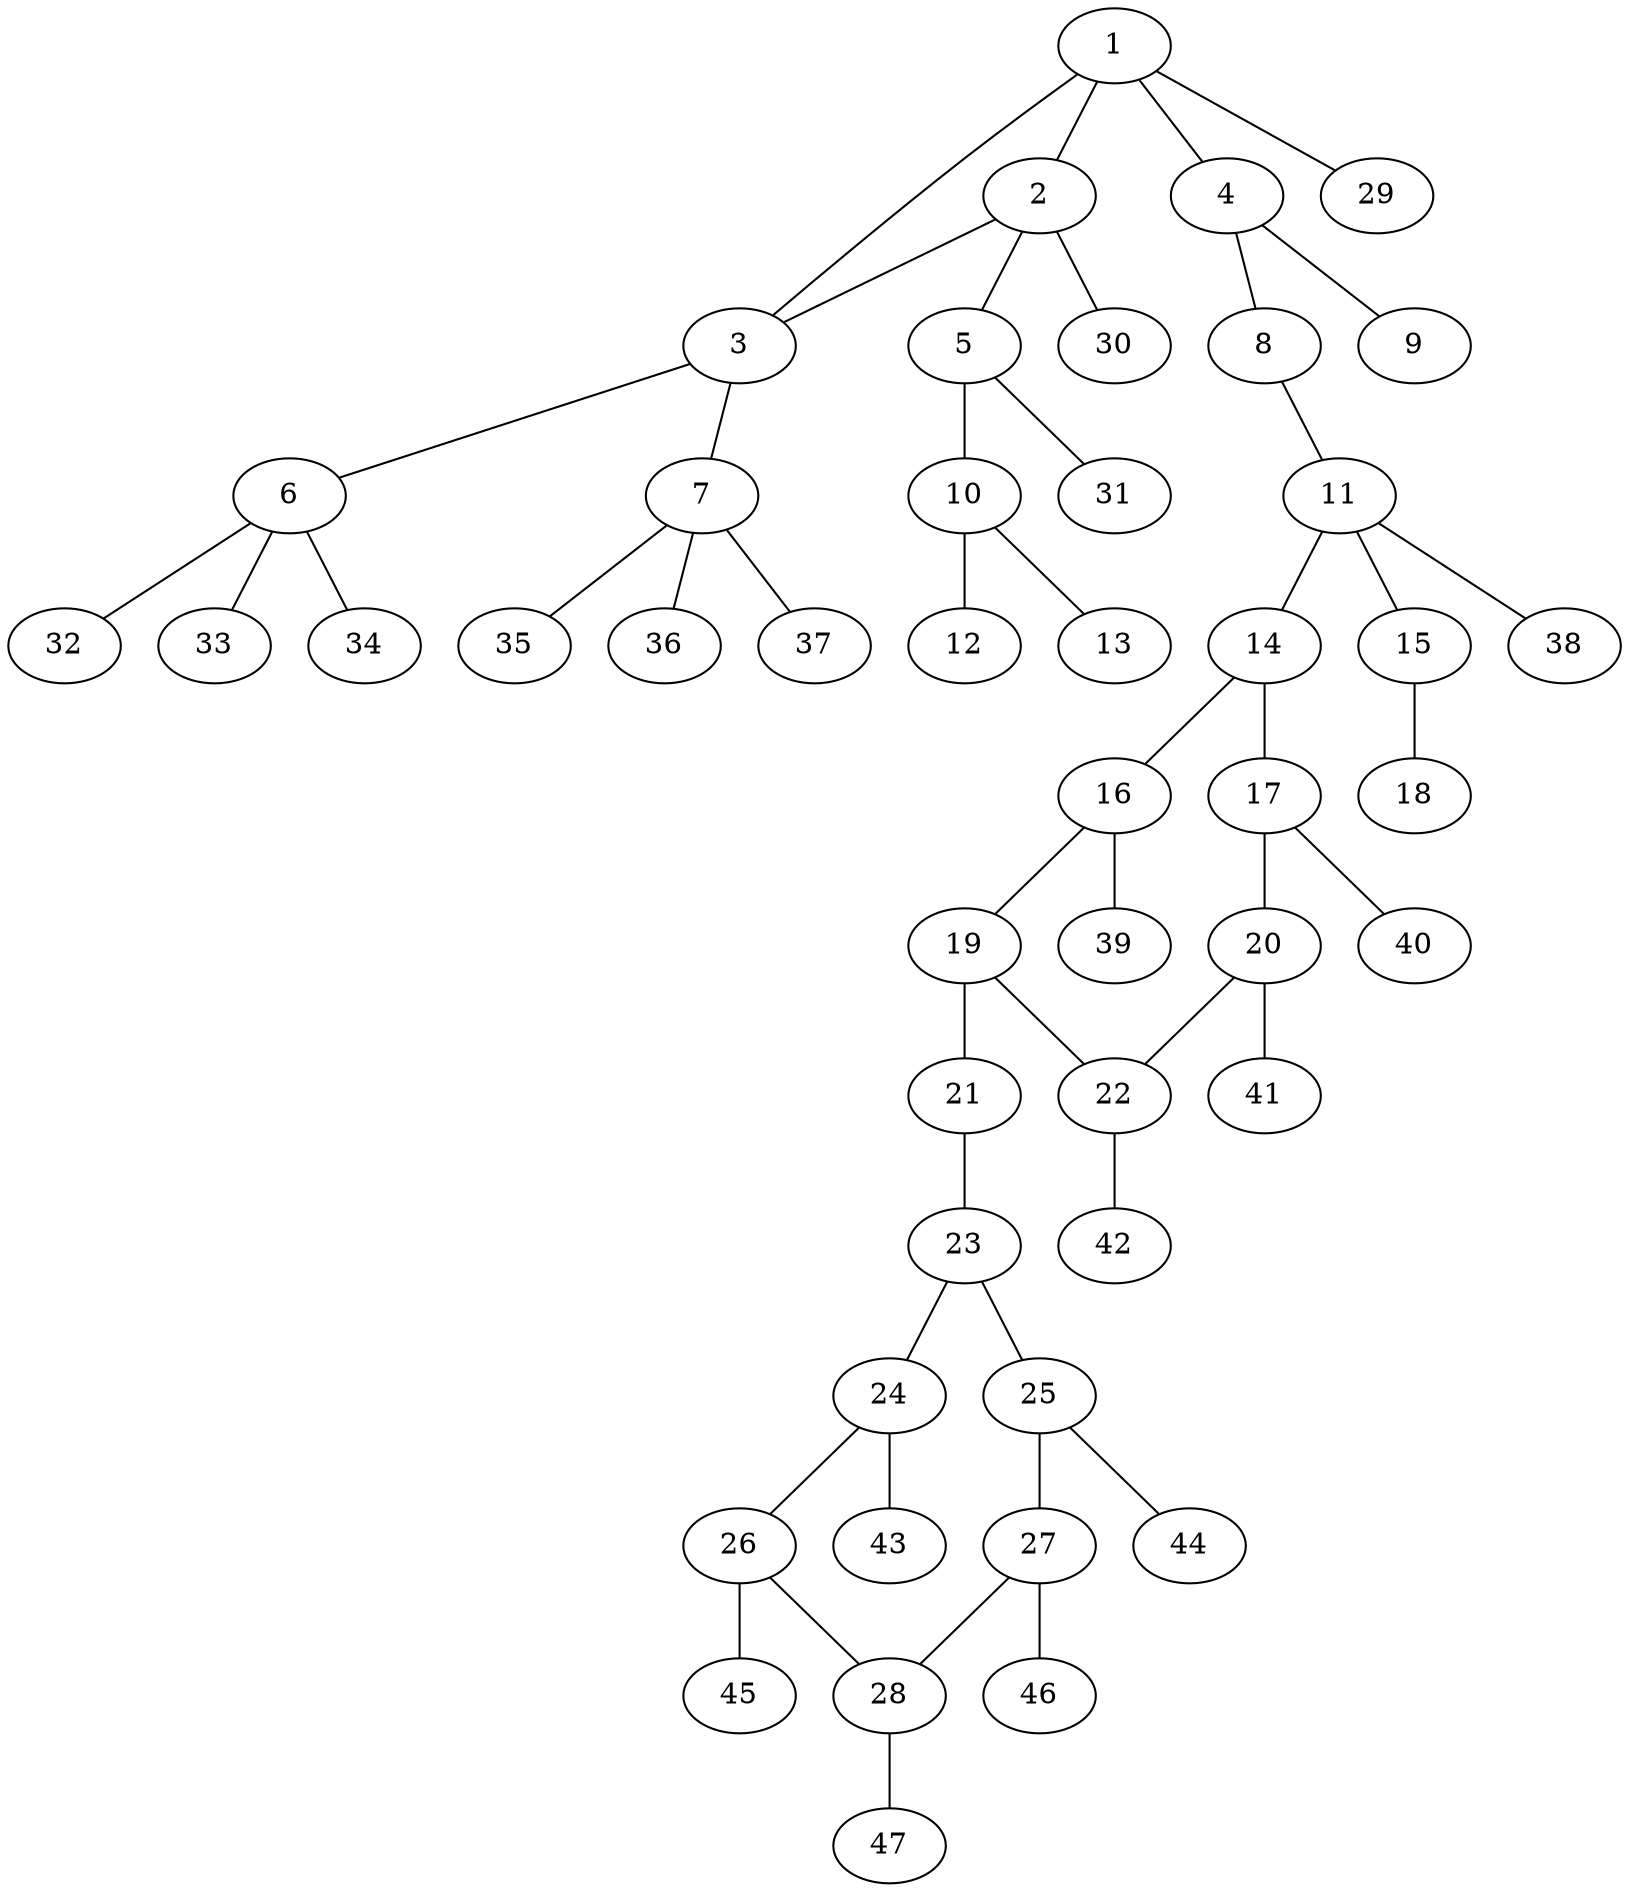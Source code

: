 graph molecule_1119 {
	1	 [chem=C];
	2	 [chem=C];
	1 -- 2	 [valence=1];
	3	 [chem=C];
	1 -- 3	 [valence=1];
	4	 [chem=C];
	1 -- 4	 [valence=1];
	29	 [chem=H];
	1 -- 29	 [valence=1];
	2 -- 3	 [valence=1];
	5	 [chem=C];
	2 -- 5	 [valence=1];
	30	 [chem=H];
	2 -- 30	 [valence=1];
	6	 [chem=C];
	3 -- 6	 [valence=1];
	7	 [chem=C];
	3 -- 7	 [valence=1];
	8	 [chem=O];
	4 -- 8	 [valence=1];
	9	 [chem=O];
	4 -- 9	 [valence=2];
	10	 [chem=C];
	5 -- 10	 [valence=2];
	31	 [chem=H];
	5 -- 31	 [valence=1];
	32	 [chem=H];
	6 -- 32	 [valence=1];
	33	 [chem=H];
	6 -- 33	 [valence=1];
	34	 [chem=H];
	6 -- 34	 [valence=1];
	35	 [chem=H];
	7 -- 35	 [valence=1];
	36	 [chem=H];
	7 -- 36	 [valence=1];
	37	 [chem=H];
	7 -- 37	 [valence=1];
	11	 [chem=C];
	8 -- 11	 [valence=1];
	12	 [chem=Cl];
	10 -- 12	 [valence=1];
	13	 [chem=Cl];
	10 -- 13	 [valence=1];
	14	 [chem=C];
	11 -- 14	 [valence=1];
	15	 [chem=C];
	11 -- 15	 [valence=1];
	38	 [chem=H];
	11 -- 38	 [valence=1];
	16	 [chem=C];
	14 -- 16	 [valence=2];
	17	 [chem=C];
	14 -- 17	 [valence=1];
	18	 [chem=N];
	15 -- 18	 [valence=3];
	19	 [chem=C];
	16 -- 19	 [valence=1];
	39	 [chem=H];
	16 -- 39	 [valence=1];
	20	 [chem=C];
	17 -- 20	 [valence=2];
	40	 [chem=H];
	17 -- 40	 [valence=1];
	21	 [chem=O];
	19 -- 21	 [valence=1];
	22	 [chem=C];
	19 -- 22	 [valence=2];
	20 -- 22	 [valence=1];
	41	 [chem=H];
	20 -- 41	 [valence=1];
	23	 [chem=C];
	21 -- 23	 [valence=1];
	42	 [chem=H];
	22 -- 42	 [valence=1];
	24	 [chem=C];
	23 -- 24	 [valence=1];
	25	 [chem=C];
	23 -- 25	 [valence=2];
	26	 [chem=C];
	24 -- 26	 [valence=2];
	43	 [chem=H];
	24 -- 43	 [valence=1];
	27	 [chem=C];
	25 -- 27	 [valence=1];
	44	 [chem=H];
	25 -- 44	 [valence=1];
	28	 [chem=C];
	26 -- 28	 [valence=1];
	45	 [chem=H];
	26 -- 45	 [valence=1];
	27 -- 28	 [valence=2];
	46	 [chem=H];
	27 -- 46	 [valence=1];
	47	 [chem=H];
	28 -- 47	 [valence=1];
}
